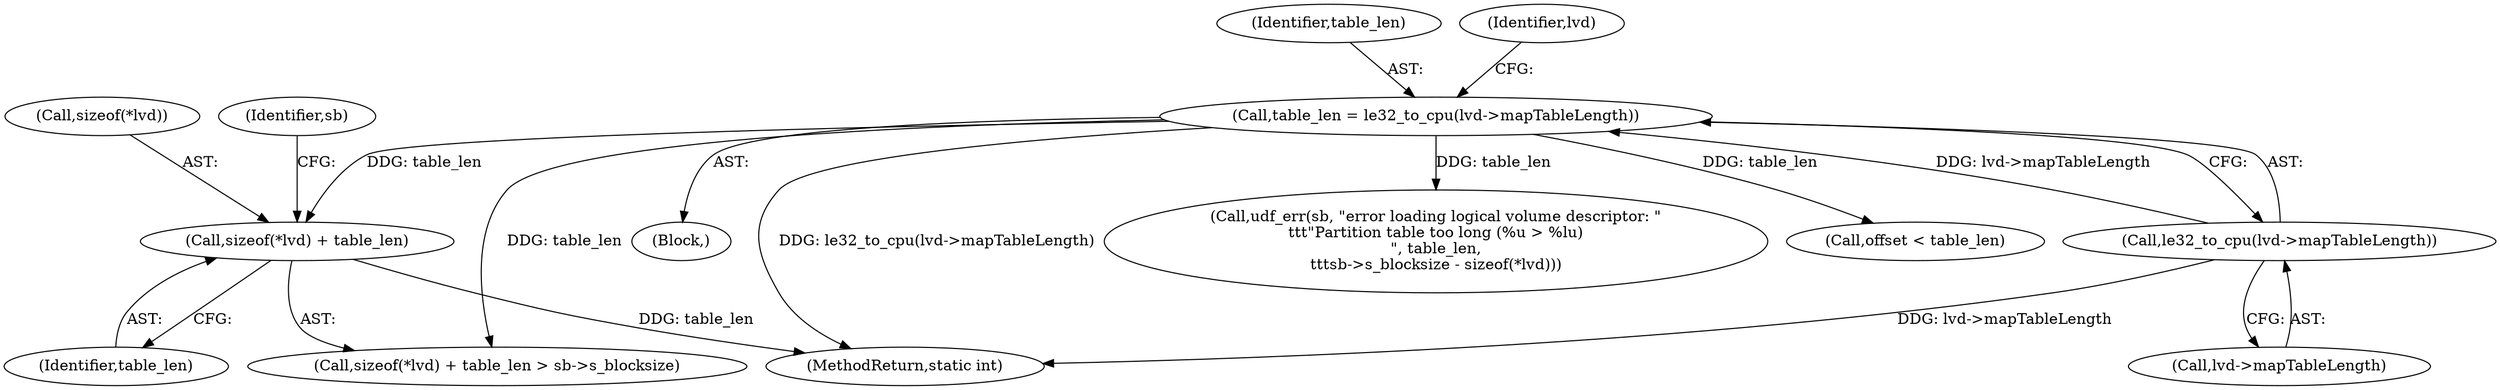 digraph "0_linux_1df2ae31c724e57be9d7ac00d78db8a5dabdd050@API" {
"1000154" [label="(Call,sizeof(*lvd) + table_len)"];
"1000146" [label="(Call,table_len = le32_to_cpu(lvd->mapTableLength))"];
"1000148" [label="(Call,le32_to_cpu(lvd->mapTableLength))"];
"1000155" [label="(Call,sizeof(*lvd))"];
"1000154" [label="(Call,sizeof(*lvd) + table_len)"];
"1000590" [label="(MethodReturn,static int)"];
"1000148" [label="(Call,le32_to_cpu(lvd->mapTableLength))"];
"1000104" [label="(Block,)"];
"1000158" [label="(Identifier,table_len)"];
"1000153" [label="(Call,sizeof(*lvd) + table_len > sb->s_blocksize)"];
"1000160" [label="(Identifier,sb)"];
"1000147" [label="(Identifier,table_len)"];
"1000149" [label="(Call,lvd->mapTableLength)"];
"1000157" [label="(Identifier,lvd)"];
"1000163" [label="(Call,udf_err(sb, \"error loading logical volume descriptor: \"\n\t\t\t\"Partition table too long (%u > %lu)\n\", table_len,\n\t\t\tsb->s_blocksize - sizeof(*lvd)))"];
"1000200" [label="(Call,offset < table_len)"];
"1000146" [label="(Call,table_len = le32_to_cpu(lvd->mapTableLength))"];
"1000154" -> "1000153"  [label="AST: "];
"1000154" -> "1000158"  [label="CFG: "];
"1000155" -> "1000154"  [label="AST: "];
"1000158" -> "1000154"  [label="AST: "];
"1000160" -> "1000154"  [label="CFG: "];
"1000154" -> "1000590"  [label="DDG: table_len"];
"1000146" -> "1000154"  [label="DDG: table_len"];
"1000146" -> "1000104"  [label="AST: "];
"1000146" -> "1000148"  [label="CFG: "];
"1000147" -> "1000146"  [label="AST: "];
"1000148" -> "1000146"  [label="AST: "];
"1000157" -> "1000146"  [label="CFG: "];
"1000146" -> "1000590"  [label="DDG: le32_to_cpu(lvd->mapTableLength)"];
"1000148" -> "1000146"  [label="DDG: lvd->mapTableLength"];
"1000146" -> "1000153"  [label="DDG: table_len"];
"1000146" -> "1000163"  [label="DDG: table_len"];
"1000146" -> "1000200"  [label="DDG: table_len"];
"1000148" -> "1000149"  [label="CFG: "];
"1000149" -> "1000148"  [label="AST: "];
"1000148" -> "1000590"  [label="DDG: lvd->mapTableLength"];
}
